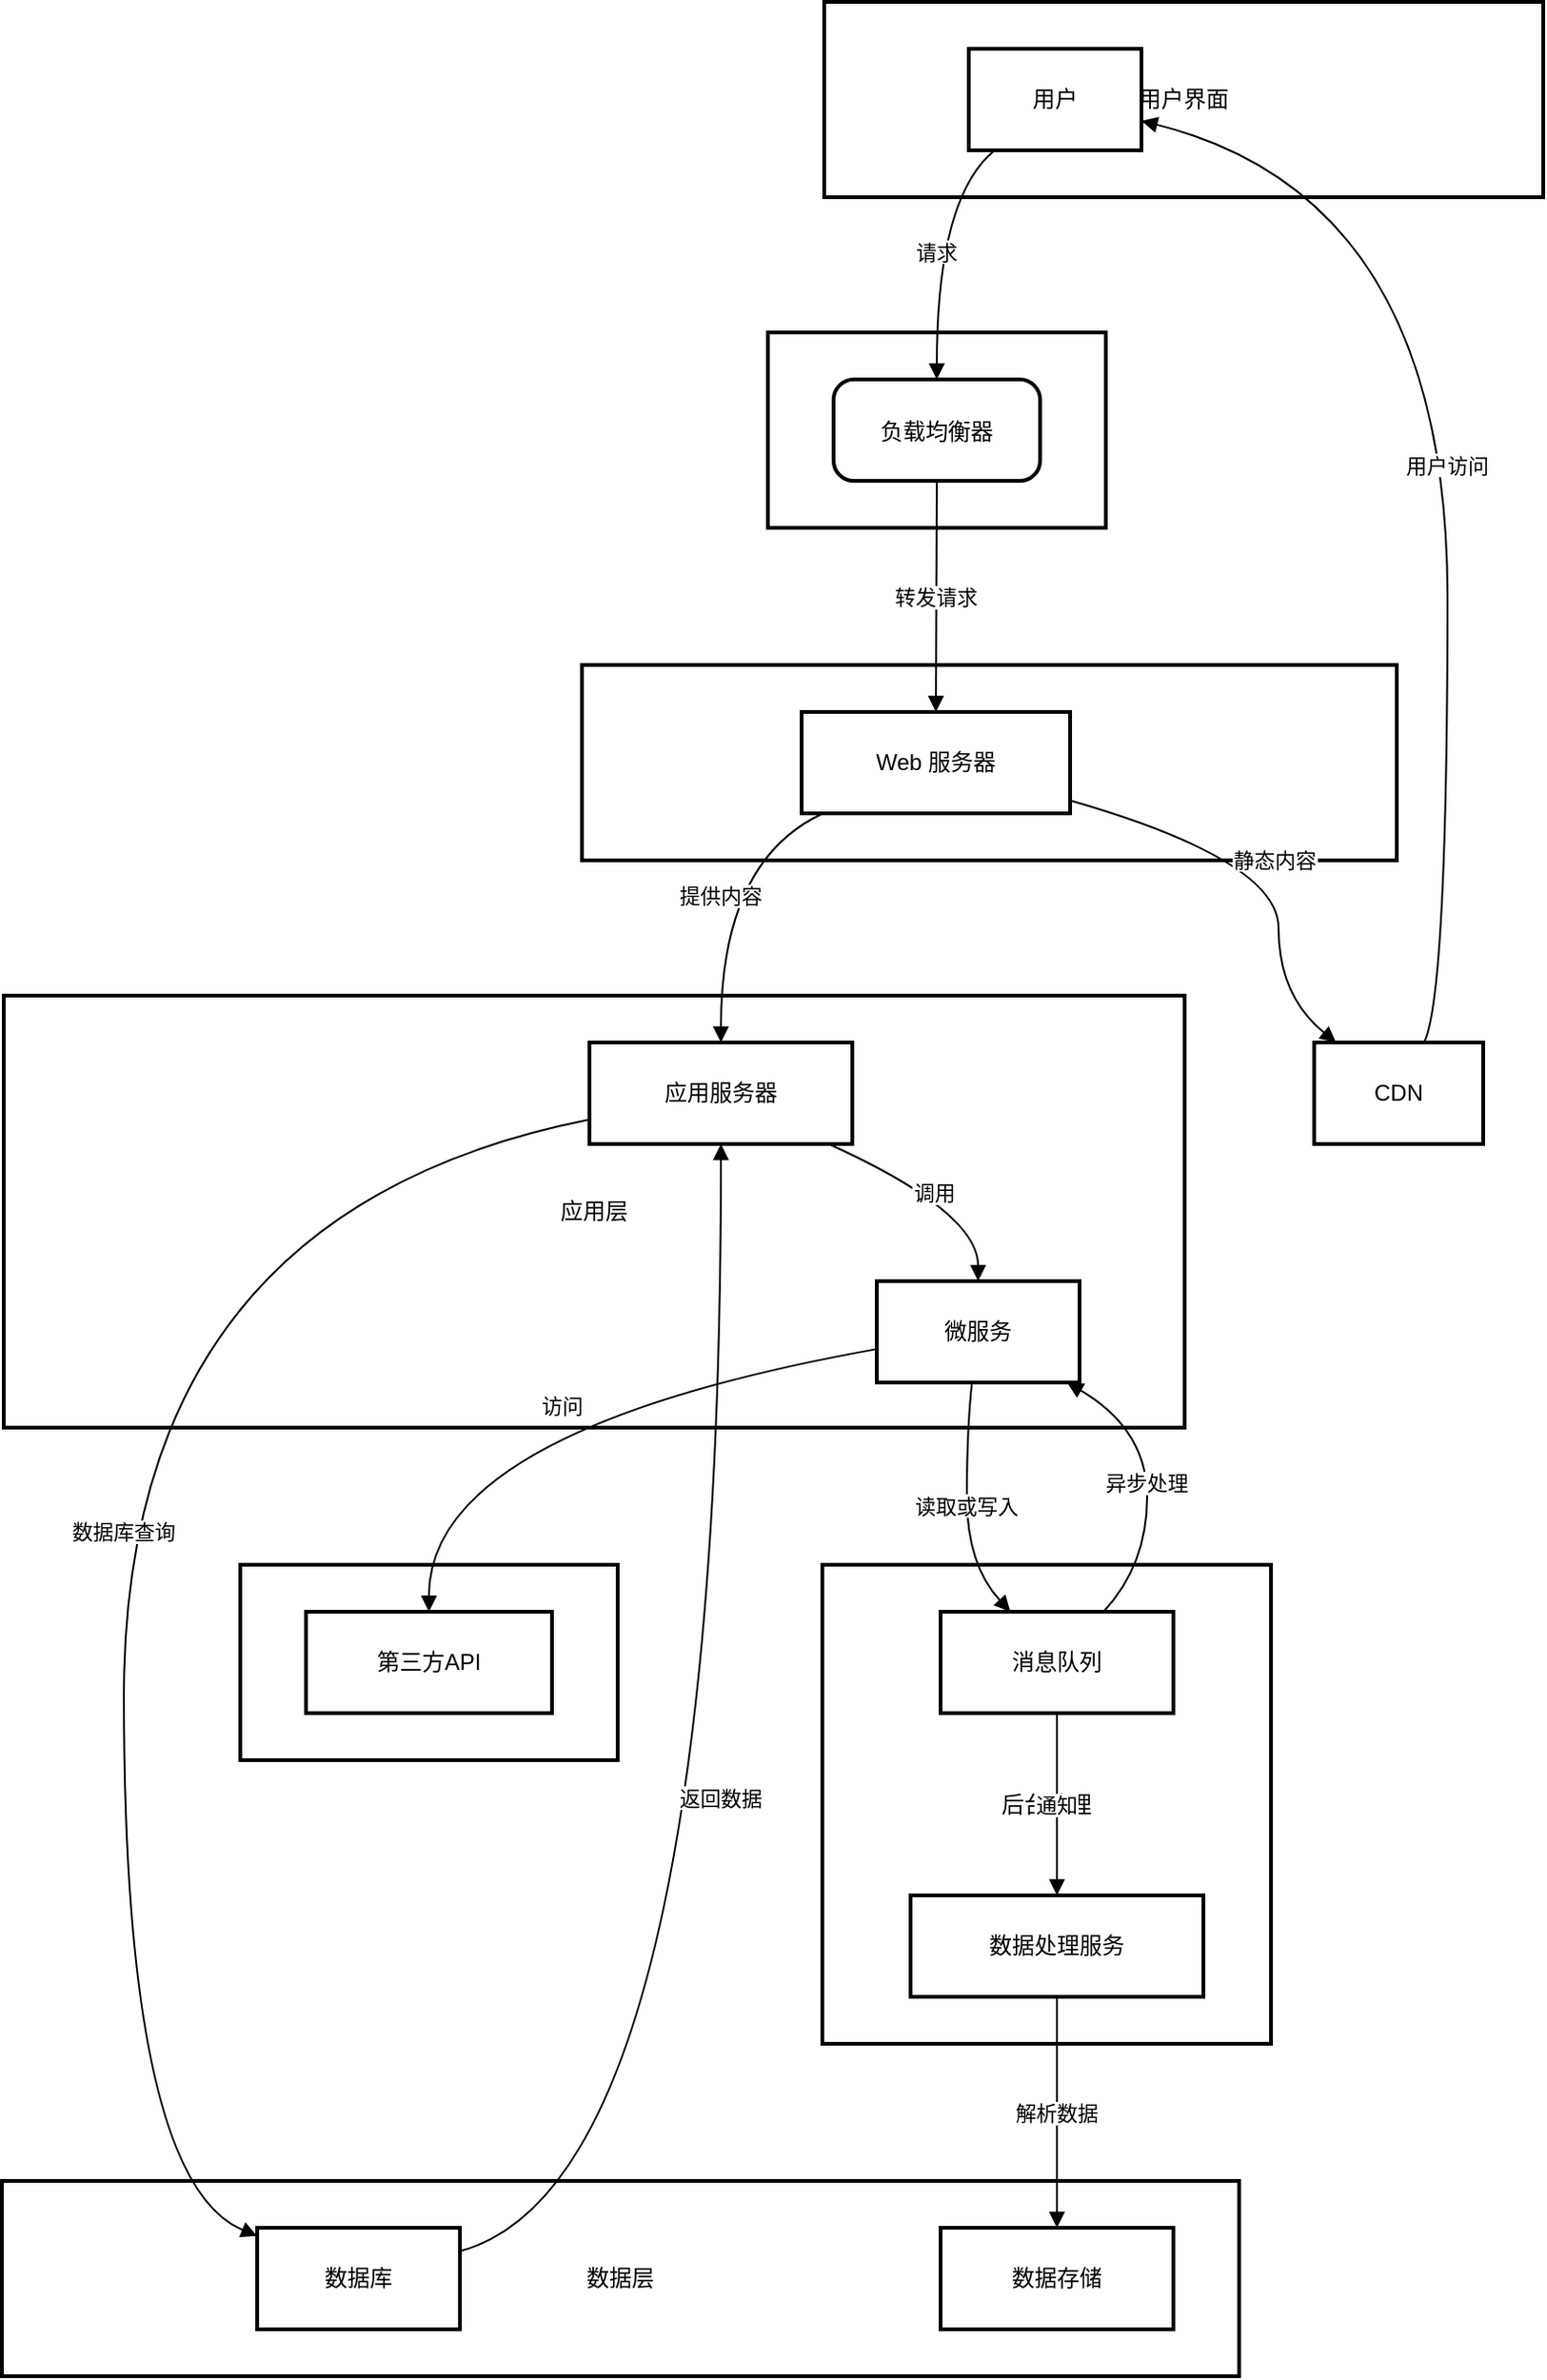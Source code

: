 <mxfile version="26.2.12">
  <diagram name="第 1 页" id="u9CfZd5uNaFkFMubaDs7">
    <mxGraphModel>
      <root>
        <mxCell id="0" />
        <mxCell id="1" parent="0" />
        <mxCell id="2" value="后台处理" style="whiteSpace=wrap;strokeWidth=2;" vertex="1" parent="1">
          <mxGeometry x="445" y="840" width="239" height="255" as="geometry" />
        </mxCell>
        <mxCell id="3" value="外部服务" style="whiteSpace=wrap;strokeWidth=2;" vertex="1" parent="1">
          <mxGeometry x="135" y="840" width="201" height="104" as="geometry" />
        </mxCell>
        <mxCell id="4" value="数据层" style="whiteSpace=wrap;strokeWidth=2;" vertex="1" parent="1">
          <mxGeometry x="8" y="1168" width="659" height="104" as="geometry" />
        </mxCell>
        <mxCell id="5" value="应用层" style="whiteSpace=wrap;strokeWidth=2;" vertex="1" parent="1">
          <mxGeometry x="9" y="537" width="629" height="230" as="geometry" />
        </mxCell>
        <mxCell id="6" value="Web 层" style="whiteSpace=wrap;strokeWidth=2;" vertex="1" parent="1">
          <mxGeometry x="317" y="361" width="434" height="104" as="geometry" />
        </mxCell>
        <mxCell id="7" value="负载均衡" style="whiteSpace=wrap;strokeWidth=2;" vertex="1" parent="1">
          <mxGeometry x="416" y="184" width="180" height="104" as="geometry" />
        </mxCell>
        <mxCell id="8" value="用户界面" style="whiteSpace=wrap;strokeWidth=2;" vertex="1" parent="1">
          <mxGeometry x="446" y="8" width="383" height="104" as="geometry" />
        </mxCell>
        <mxCell id="9" value="用户" style="whiteSpace=wrap;strokeWidth=2;" vertex="1" parent="1">
          <mxGeometry x="523" y="33" width="92" height="54" as="geometry" />
        </mxCell>
        <mxCell id="10" value="负载均衡器" style="rounded=1;arcSize=20;strokeWidth=2" vertex="1" parent="1">
          <mxGeometry x="451" y="209" width="110" height="54" as="geometry" />
        </mxCell>
        <mxCell id="11" value="Web 服务器" style="whiteSpace=wrap;strokeWidth=2;" vertex="1" parent="1">
          <mxGeometry x="434" y="386" width="143" height="54" as="geometry" />
        </mxCell>
        <mxCell id="12" value="应用服务器" style="whiteSpace=wrap;strokeWidth=2;" vertex="1" parent="1">
          <mxGeometry x="321" y="562" width="140" height="54" as="geometry" />
        </mxCell>
        <mxCell id="13" value="数据库" style="whiteSpace=wrap;strokeWidth=2;" vertex="1" parent="1">
          <mxGeometry x="144" y="1193" width="108" height="54" as="geometry" />
        </mxCell>
        <mxCell id="14" value="微服务" style="whiteSpace=wrap;strokeWidth=2;" vertex="1" parent="1">
          <mxGeometry x="474" y="689" width="108" height="54" as="geometry" />
        </mxCell>
        <mxCell id="15" value="消息队列" style="whiteSpace=wrap;strokeWidth=2;" vertex="1" parent="1">
          <mxGeometry x="508" y="865" width="124" height="54" as="geometry" />
        </mxCell>
        <mxCell id="16" value="第三方API" style="whiteSpace=wrap;strokeWidth=2;" vertex="1" parent="1">
          <mxGeometry x="170" y="865" width="131" height="54" as="geometry" />
        </mxCell>
        <mxCell id="17" value="数据处理服务" style="whiteSpace=wrap;strokeWidth=2;" vertex="1" parent="1">
          <mxGeometry x="492" y="1016" width="156" height="54" as="geometry" />
        </mxCell>
        <mxCell id="18" value="数据存储" style="whiteSpace=wrap;strokeWidth=2;" vertex="1" parent="1">
          <mxGeometry x="508" y="1193" width="124" height="54" as="geometry" />
        </mxCell>
        <mxCell id="19" value="CDN" style="whiteSpace=wrap;strokeWidth=2;" vertex="1" parent="1">
          <mxGeometry x="707" y="562" width="90" height="54" as="geometry" />
        </mxCell>
        <mxCell id="20" value="请求" style="curved=1;startArrow=none;endArrow=block;exitX=0.15;exitY=1;entryX=0.5;entryY=0.01;" edge="1" parent="1" source="9" target="10">
          <mxGeometry relative="1" as="geometry">
            <Array as="points">
              <mxPoint x="506" y="112" />
            </Array>
          </mxGeometry>
        </mxCell>
        <mxCell id="21" value="转发请求" style="curved=1;startArrow=none;endArrow=block;exitX=0.5;exitY=1.01;entryX=0.5;entryY=0;" edge="1" parent="1" source="10" target="11">
          <mxGeometry relative="1" as="geometry">
            <Array as="points" />
          </mxGeometry>
        </mxCell>
        <mxCell id="22" value="提供内容" style="curved=1;startArrow=none;endArrow=block;exitX=0.08;exitY=1;entryX=0.5;entryY=0;" edge="1" parent="1" source="11" target="12">
          <mxGeometry relative="1" as="geometry">
            <Array as="points">
              <mxPoint x="391" y="465" />
            </Array>
          </mxGeometry>
        </mxCell>
        <mxCell id="23" value="数据库查询" style="curved=1;startArrow=none;endArrow=block;exitX=0;exitY=0.76;entryX=0;entryY=0.08;" edge="1" parent="1" source="12" target="13">
          <mxGeometry relative="1" as="geometry">
            <Array as="points">
              <mxPoint x="73" y="652" />
              <mxPoint x="73" y="1168" />
            </Array>
          </mxGeometry>
        </mxCell>
        <mxCell id="24" value="调用" style="curved=1;startArrow=none;endArrow=block;exitX=0.91;exitY=1;entryX=0.5;entryY=-0.01;" edge="1" parent="1" source="12" target="14">
          <mxGeometry relative="1" as="geometry">
            <Array as="points">
              <mxPoint x="528" y="652" />
            </Array>
          </mxGeometry>
        </mxCell>
        <mxCell id="25" value="返回数据" style="curved=1;startArrow=none;endArrow=block;exitX=1;exitY=0.23;entryX=0.5;entryY=1;" edge="1" parent="1" source="13" target="12">
          <mxGeometry relative="1" as="geometry">
            <Array as="points">
              <mxPoint x="391" y="1168" />
            </Array>
          </mxGeometry>
        </mxCell>
        <mxCell id="26" value="读取或写入" style="curved=1;startArrow=none;endArrow=block;exitX=0.47;exitY=0.99;entryX=0.3;entryY=0;" edge="1" parent="1" source="14" target="15">
          <mxGeometry relative="1" as="geometry">
            <Array as="points">
              <mxPoint x="522" y="768" />
              <mxPoint x="522" y="840" />
            </Array>
          </mxGeometry>
        </mxCell>
        <mxCell id="27" value="访问" style="curved=1;startArrow=none;endArrow=block;exitX=0;exitY=0.67;entryX=0.5;entryY=0;" edge="1" parent="1" source="14" target="16">
          <mxGeometry relative="1" as="geometry">
            <Array as="points">
              <mxPoint x="235" y="768" />
            </Array>
          </mxGeometry>
        </mxCell>
        <mxCell id="28" value="异步处理" style="curved=1;startArrow=none;endArrow=block;exitX=0.7;exitY=0;entryX=0.93;entryY=0.99;" edge="1" parent="1" source="15" target="14">
          <mxGeometry relative="1" as="geometry">
            <Array as="points">
              <mxPoint x="618" y="840" />
              <mxPoint x="618" y="768" />
            </Array>
          </mxGeometry>
        </mxCell>
        <mxCell id="29" value="通知" style="curved=1;startArrow=none;endArrow=block;exitX=0.5;exitY=1;entryX=0.5;entryY=0.01;" edge="1" parent="1" source="15" target="17">
          <mxGeometry relative="1" as="geometry">
            <Array as="points" />
          </mxGeometry>
        </mxCell>
        <mxCell id="30" value="解析数据" style="curved=1;startArrow=none;endArrow=block;exitX=0.5;exitY=1.01;entryX=0.5;entryY=0;" edge="1" parent="1" source="17" target="18">
          <mxGeometry relative="1" as="geometry">
            <Array as="points" />
          </mxGeometry>
        </mxCell>
        <mxCell id="31" value="静态内容" style="curved=1;startArrow=none;endArrow=block;exitX=1.01;exitY=0.88;entryX=0.13;entryY=0;" edge="1" parent="1" source="11" target="19">
          <mxGeometry relative="1" as="geometry">
            <Array as="points">
              <mxPoint x="688" y="465" />
              <mxPoint x="688" y="537" />
            </Array>
          </mxGeometry>
        </mxCell>
        <mxCell id="32" value="用户访问" style="curved=1;startArrow=none;endArrow=block;exitX=0.65;exitY=0;entryX=1;entryY=0.71;" edge="1" parent="1" source="19" target="9">
          <mxGeometry relative="1" as="geometry">
            <Array as="points">
              <mxPoint x="778" y="537" />
              <mxPoint x="778" y="112" />
            </Array>
          </mxGeometry>
        </mxCell>
      </root>
    </mxGraphModel>
  </diagram>
</mxfile>
